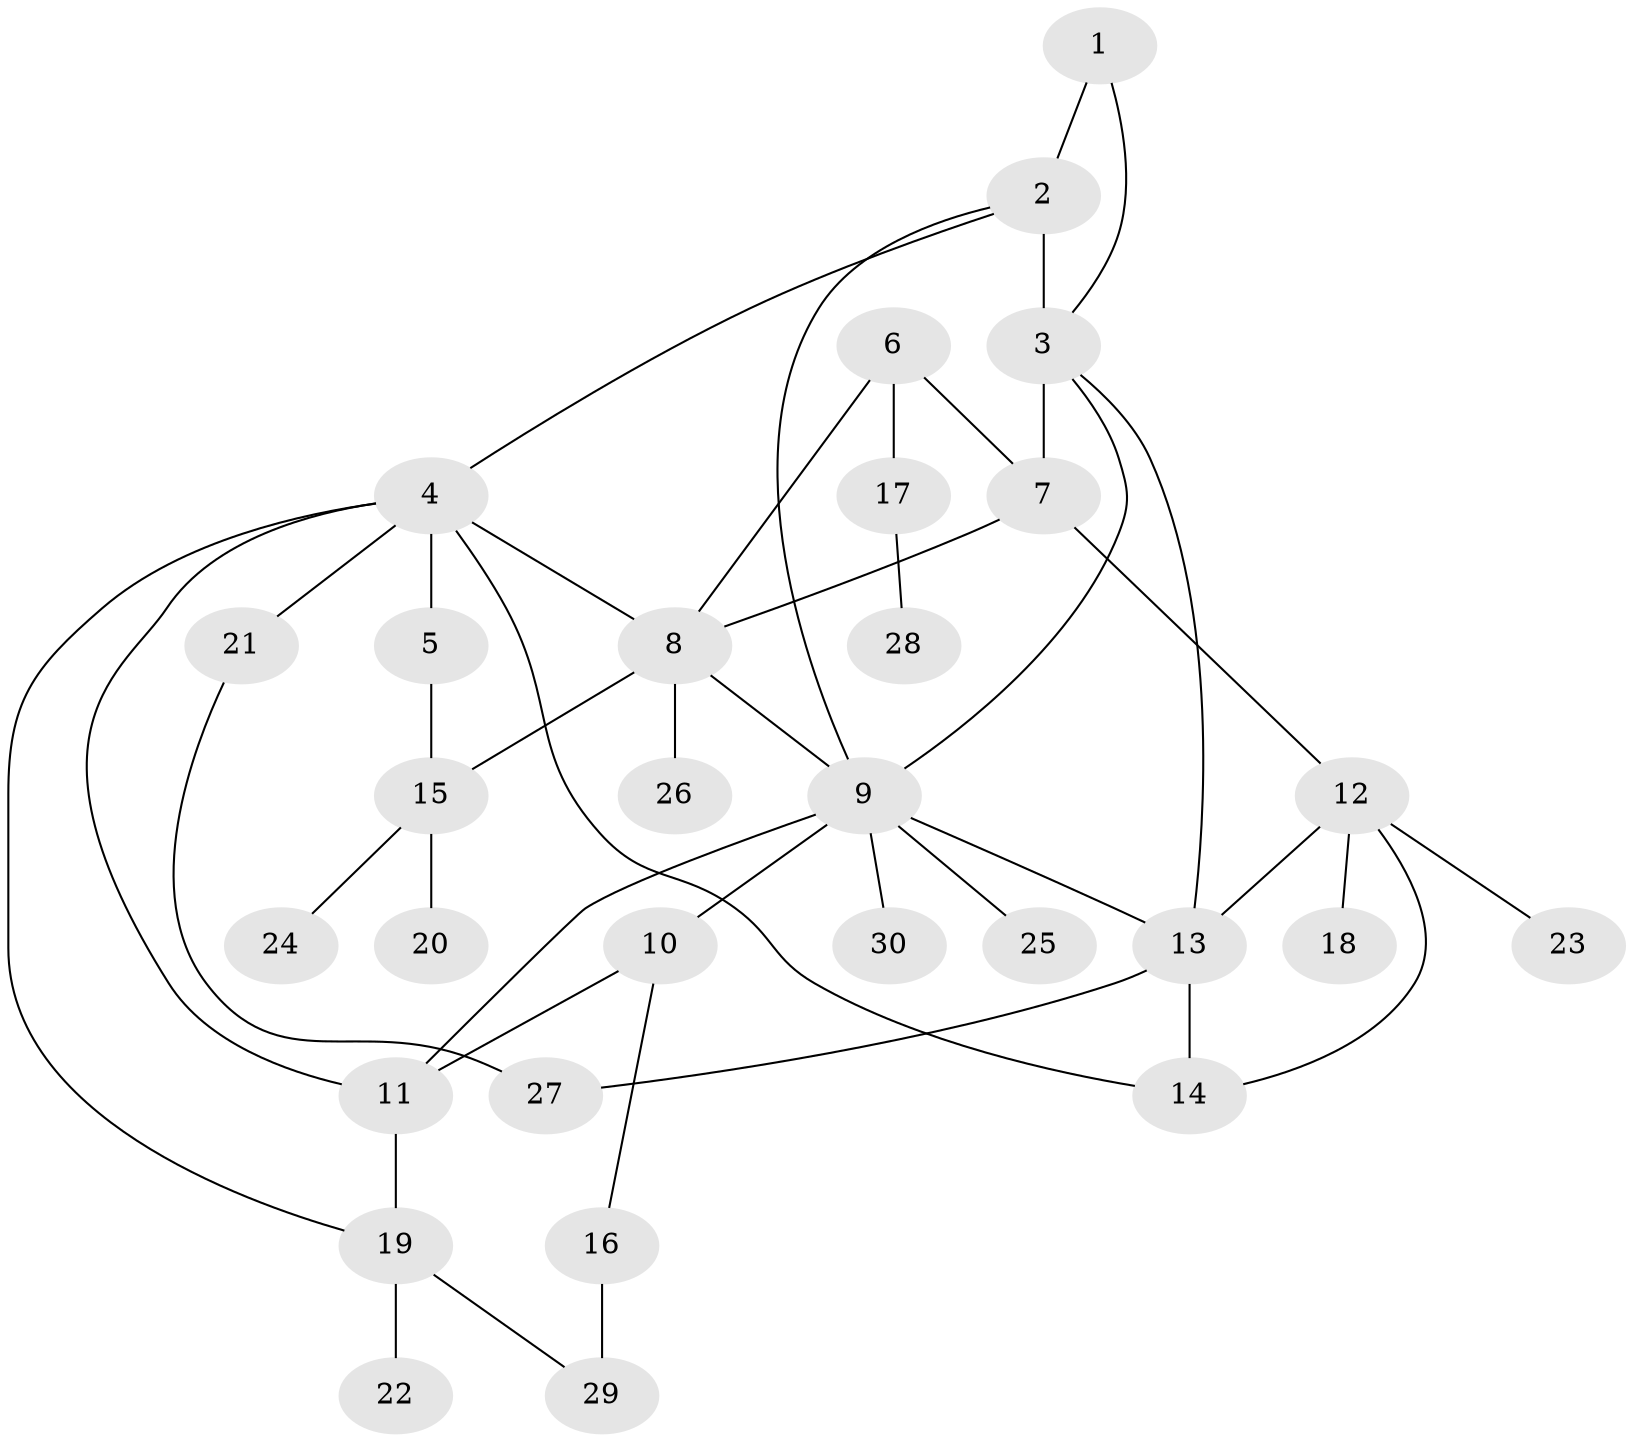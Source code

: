 // original degree distribution, {3: 0.06666666666666667, 11: 0.016666666666666666, 8: 0.016666666666666666, 2: 0.21666666666666667, 4: 0.08333333333333333, 5: 0.05, 7: 0.03333333333333333, 9: 0.016666666666666666, 6: 0.016666666666666666, 1: 0.48333333333333334}
// Generated by graph-tools (version 1.1) at 2025/37/03/09/25 02:37:39]
// undirected, 30 vertices, 44 edges
graph export_dot {
graph [start="1"]
  node [color=gray90,style=filled];
  1;
  2;
  3;
  4;
  5;
  6;
  7;
  8;
  9;
  10;
  11;
  12;
  13;
  14;
  15;
  16;
  17;
  18;
  19;
  20;
  21;
  22;
  23;
  24;
  25;
  26;
  27;
  28;
  29;
  30;
  1 -- 2 [weight=1.0];
  1 -- 3 [weight=1.0];
  2 -- 3 [weight=6.0];
  2 -- 4 [weight=1.0];
  2 -- 9 [weight=1.0];
  3 -- 7 [weight=1.0];
  3 -- 9 [weight=1.0];
  3 -- 13 [weight=1.0];
  4 -- 5 [weight=2.0];
  4 -- 8 [weight=1.0];
  4 -- 11 [weight=1.0];
  4 -- 14 [weight=1.0];
  4 -- 19 [weight=1.0];
  4 -- 21 [weight=1.0];
  5 -- 15 [weight=1.0];
  6 -- 7 [weight=1.0];
  6 -- 8 [weight=1.0];
  6 -- 17 [weight=1.0];
  7 -- 8 [weight=1.0];
  7 -- 12 [weight=1.0];
  8 -- 9 [weight=1.0];
  8 -- 15 [weight=1.0];
  8 -- 26 [weight=1.0];
  9 -- 10 [weight=1.0];
  9 -- 11 [weight=1.0];
  9 -- 13 [weight=1.0];
  9 -- 25 [weight=1.0];
  9 -- 30 [weight=1.0];
  10 -- 11 [weight=1.0];
  10 -- 16 [weight=1.0];
  11 -- 19 [weight=3.0];
  12 -- 13 [weight=1.0];
  12 -- 14 [weight=1.0];
  12 -- 18 [weight=1.0];
  12 -- 23 [weight=1.0];
  13 -- 14 [weight=1.0];
  13 -- 27 [weight=1.0];
  15 -- 20 [weight=1.0];
  15 -- 24 [weight=1.0];
  16 -- 29 [weight=2.0];
  17 -- 28 [weight=1.0];
  19 -- 22 [weight=1.0];
  19 -- 29 [weight=1.0];
  21 -- 27 [weight=1.0];
}
